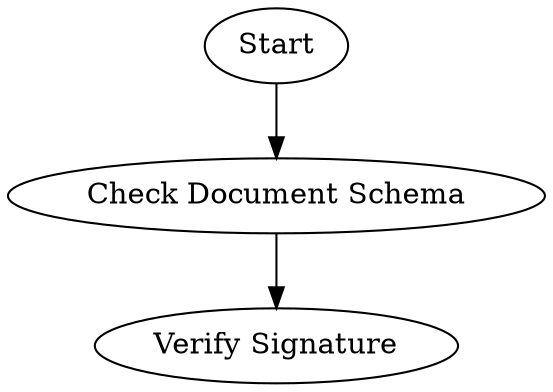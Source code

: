 

digraph g {

    subgraph Hash_Check {
        label = "openAttestationHash"
        HashCheckStart [label="Start"]
        HashCheckSchema [label="Check Document Schema"]
        HashCheckSignature [label = "Verify Signature"]
        HashCheckStart -> HashCheckSchema
        HashCheckSchema -> HashCheckSignature
    }
}